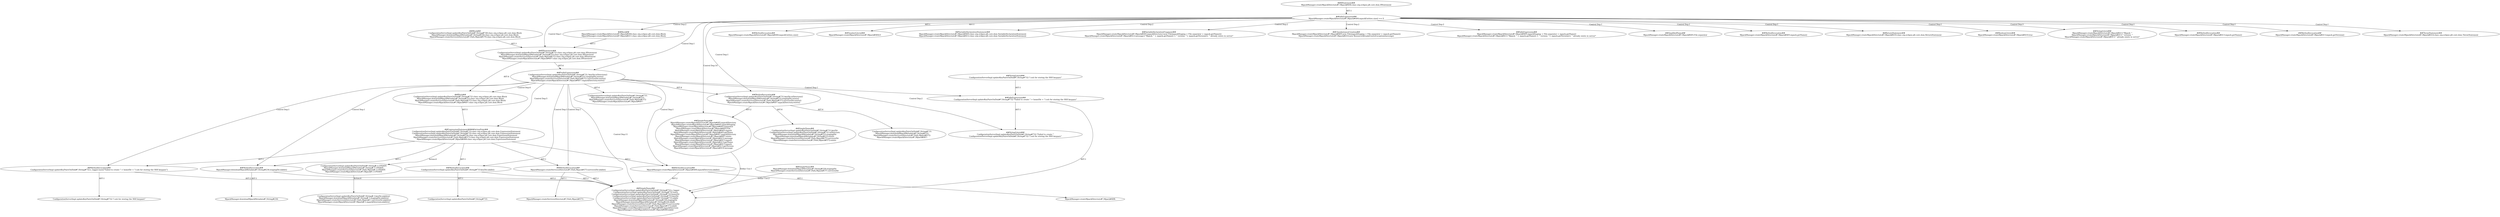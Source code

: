 digraph "Pattern" {
0 [label="##ExpressionStatement####ActionPoint##\nConfigurationServerImpl.updateKeyPairsOnDisk#?,String#733:class org.eclipse.jdt.core.dom.ExpressionStatement\nConfigurationServerImpl.updateKeyPairsOnDisk#?,String#732:class org.eclipse.jdt.core.dom.ExpressionStatement\nMpackManager.downloadMpackMetadata#?,String#234:class org.eclipse.jdt.core.dom.ExpressionStatement\nMpackManager.createServicesDirectory#?,Path,Mpack#373:class org.eclipse.jdt.core.dom.ExpressionStatement\nMpackManager.createMpackDirectory#?,Mpack#408:class org.eclipse.jdt.core.dom.ExpressionStatement" shape=ellipse]
1 [label="##PrefixExpression##\nConfigurationServerImpl.updateKeyPairsOnDisk#?,String#731:!keyDir.isDirectory()\nMpackManager.downloadMpackMetadata#?,String#233:!stagingDir.exists()\nMpackManager.createServicesDirectory#?,Path,Mpack#372:!servicesDir.exists()\nMpackManager.createMpackDirectory#?,Mpack#407:!mpackDirectory.exists()" shape=ellipse]
2 [label="##Block##\nConfigurationServerImpl.updateKeyPairsOnDisk#?,String#731:class org.eclipse.jdt.core.dom.Block\nMpackManager.downloadMpackMetadata#?,String#233:class org.eclipse.jdt.core.dom.Block\nMpackManager.createServicesDirectory#?,Path,Mpack#372:class org.eclipse.jdt.core.dom.Block\nMpackManager.createMpackDirectory#?,Mpack#407:class org.eclipse.jdt.core.dom.Block" shape=ellipse]
3 [label="##MethodInvocation##\nConfigurationServerImpl.updateKeyPairsOnDisk#?,String#733:keyDir.mkdir()" shape=ellipse]
4 [label="ConfigurationServerImpl.updateKeyPairsOnDisk#?,String#-1:UPDATE\nMpackManager.downloadMpackMetadata#?,String#-1:UPDATE\nMpackManager.createServicesDirectory#?,Path,Mpack#-1:UPDATE\nMpackManager.createMpackDirectory#?,Mpack#-1:UPDATE" shape=ellipse]
5 [label="##IfStatement##\nConfigurationServerImpl.updateKeyPairsOnDisk#?,String#731:class org.eclipse.jdt.core.dom.IfStatement\nMpackManager.downloadMpackMetadata#?,String#233:class org.eclipse.jdt.core.dom.IfStatement\nMpackManager.createServicesDirectory#?,Path,Mpack#372:class org.eclipse.jdt.core.dom.IfStatement\nMpackManager.createMpackDirectory#?,Mpack#407:class org.eclipse.jdt.core.dom.IfStatement" shape=ellipse]
6 [label="##MethodInvocation##\nConfigurationServerImpl.updateKeyPairsOnDisk#?,String#731:keyDir.isDirectory()\nMpackManager.downloadMpackMetadata#?,String#233:stagingDir.exists()\nMpackManager.createServicesDirectory#?,Path,Mpack#372:servicesDir.exists()\nMpackManager.createMpackDirectory#?,Mpack#407:mpackDirectory.exists()" shape=ellipse]
7 [label="ConfigurationServerImpl.updateKeyPairsOnDisk#?,String#731:\nMpackManager.downloadMpackMetadata#?,String#233:\nMpackManager.createServicesDirectory#?,Path,Mpack#372:\nMpackManager.createMpackDirectory#?,Mpack#407:" shape=ellipse]
8 [label="##MethodInvocation##\nConfigurationServerImpl.updateKeyPairsOnDisk#?,String#732:s_logger.warn(\"Failed to create \" + homeDir + \"/.ssh for storing the SSH keypars\")" shape=ellipse]
9 [label="##SimpleName##\nConfigurationServerImpl.updateKeyPairsOnDisk#?,String#732:s_logger\nConfigurationServerImpl.updateKeyPairsOnDisk#?,String#732:warn\nConfigurationServerImpl.updateKeyPairsOnDisk#?,String#732:homeDir\nConfigurationServerImpl.updateKeyPairsOnDisk#?,String#733:keyDir\nConfigurationServerImpl.updateKeyPairsOnDisk#?,String#733:mkdir\nMpackManager.downloadMpackMetadata#?,String#234:stagingDir\nMpackManager.downloadMpackMetadata#?,String#234:mkdir\nMpackManager.createServicesDirectory#?,Path,Mpack#373:servicesDir\nMpackManager.createServicesDirectory#?,Path,Mpack#373:mkdir\nMpackManager.createMpackDirectory#?,Mpack#408:mpackDirectory\nMpackManager.createMpackDirectory#?,Mpack#408:mkdir" shape=ellipse]
10 [label="##InfixExpression##\nConfigurationServerImpl.updateKeyPairsOnDisk#?,String#732:\"Failed to create \" + homeDir + \"/.ssh for storing the SSH keypars\"" shape=ellipse]
11 [label="##StringLiteral##\nConfigurationServerImpl.updateKeyPairsOnDisk#?,String#732:\"Failed to create \"\nConfigurationServerImpl.updateKeyPairsOnDisk#?,String#732:\"/.ssh for storing the SSH keypars\"" shape=ellipse]
12 [label="##Block##\nConfigurationServerImpl.updateKeyPairsOnDisk#?,String#728:class org.eclipse.jdt.core.dom.Block\nMpackManager.downloadMpackMetadata#?,String#226:class org.eclipse.jdt.core.dom.Block\nMpackManager.createServicesDirectory#?,Path,Mpack#370:class org.eclipse.jdt.core.dom.Block" shape=ellipse]
13 [label="##SimpleName##\nConfigurationServerImpl.updateKeyPairsOnDisk#?,String#731:keyDir\nConfigurationServerImpl.updateKeyPairsOnDisk#?,String#731:isDirectory\nMpackManager.downloadMpackMetadata#?,String#233:stagingDir\nMpackManager.downloadMpackMetadata#?,String#233:exists\nMpackManager.createServicesDirectory#?,Path,Mpack#372:servicesDir\nMpackManager.createServicesDirectory#?,Path,Mpack#372:exists" shape=ellipse]
14 [label="ConfigurationServerImpl.updateKeyPairsOnDisk#?,String#731:\nMpackManager.downloadMpackMetadata#?,String#233:\nMpackManager.createServicesDirectory#?,Path,Mpack#372:\nMpackManager.createMpackDirectory#?,Mpack#407:" shape=ellipse]
15 [label="ConfigurationServerImpl.updateKeyPairsOnDisk#?,String#732:\"/.ssh for storing the SSH keypars\"" shape=ellipse]
16 [label="##StringLiteral##\nConfigurationServerImpl.updateKeyPairsOnDisk#?,String#732:\"/.ssh for storing the SSH keypars\"" shape=ellipse]
17 [label="ConfigurationServerImpl.updateKeyPairsOnDisk#?,String#733:" shape=ellipse]
18 [label="ConfigurationServerImpl.updateKeyPairsOnDisk#?,String#-1:keyDir.mkdirs()\nMpackManager.downloadMpackMetadata#?,String#-1:stagingDir.mkdirs()\nMpackManager.createServicesDirectory#?,Path,Mpack#-1:servicesDir.mkdirs()\nMpackManager.createMpackDirectory#?,Mpack#-1:mpackDirectory.mkdirs()" shape=ellipse]
19 [label="##MethodInvocation##\nMpackManager.downloadMpackMetadata#?,String#234:stagingDir.mkdir()" shape=ellipse]
20 [label="##SimpleName##\nMpackManager.downloadMpackMetadata#?,String#228:stagingDir\nMpackManager.createServicesDirectory#?,Path,Mpack#371:servicesDir" shape=ellipse]
21 [label="MpackManager.downloadMpackMetadata#?,String#234:" shape=ellipse]
22 [label="##MethodInvocation##\nMpackManager.createServicesDirectory#?,Path,Mpack#373:servicesDir.mkdir()" shape=ellipse]
23 [label="MpackManager.createServicesDirectory#?,Path,Mpack#373:" shape=ellipse]
24 [label="##MethodInvocation##\nMpackManager.createMpackDirectory#?,Mpack#408:mpackDirectory.mkdir()" shape=ellipse]
25 [label="##InfixExpression##\nMpackManager.createMpackDirectory#?,Mpack#404:mpackEntities.size() == 0" shape=ellipse]
26 [label="##IfStatement##\nMpackManager.createMpackDirectory#?,Mpack#404:class org.eclipse.jdt.core.dom.IfStatement" shape=ellipse]
27 [label="##MethodInvocation##\nMpackManager.createMpackDirectory#?,Mpack#404:mpackEntities.size()" shape=ellipse]
28 [label="##NumberLiteral##\nMpackManager.createMpackDirectory#?,Mpack#404:0" shape=ellipse]
29 [label="##Block##\nMpackManager.createMpackDirectory#?,Mpack#404:class org.eclipse.jdt.core.dom.Block\nMpackManager.createMpackDirectory#?,Mpack#411:class org.eclipse.jdt.core.dom.Block" shape=ellipse]
30 [label="##VariableDeclarationStatement##\nMpackManager.createMpackDirectory#?,Mpack#405:class org.eclipse.jdt.core.dom.VariableDeclarationStatement\nMpackManager.createMpackDirectory#?,Mpack#412:class org.eclipse.jdt.core.dom.VariableDeclarationStatement" shape=ellipse]
31 [label="##VariableDeclarationFragment##\nMpackManager.createMpackDirectory#?,Mpack#405:mpackDirectory=new File(mpackStaging + File.separator + mpack.getName())\nMpackManager.createMpackDirectory#?,Mpack#412:message=\"Mpack: \" + mpack.getName() + \" version: \"+ mpack.getVersion()+ \" already exists in server\"" shape=ellipse]
32 [label="##SimpleName##\nMpackManager.createMpackDirectory#?,Mpack#405:mpackDirectory\nMpackManager.createMpackDirectory#?,Mpack#405:mpackStaging\nMpackManager.createMpackDirectory#?,Mpack#405:separator\nMpackManager.createMpackDirectory#?,Mpack#405:File\nMpackManager.createMpackDirectory#?,Mpack#405:mpack\nMpackManager.createMpackDirectory#?,Mpack#405:getName\nMpackManager.createMpackDirectory#?,Mpack#407:mpackDirectory\nMpackManager.createMpackDirectory#?,Mpack#407:exists\nMpackManager.createMpackDirectory#?,Mpack#412:message\nMpackManager.createMpackDirectory#?,Mpack#413:mpack\nMpackManager.createMpackDirectory#?,Mpack#413:getName\nMpackManager.createMpackDirectory#?,Mpack#413:mpack\nMpackManager.createMpackDirectory#?,Mpack#413:getVersion\nMpackManager.createMpackDirectory#?,Mpack#414:message" shape=ellipse]
33 [label="##ClassInstanceCreation##\nMpackManager.createMpackDirectory#?,Mpack#405:new File(mpackStaging + File.separator + mpack.getName())\nMpackManager.createMpackDirectory#?,Mpack#414:new ResourceAlreadyExistsException(message)" shape=ellipse]
34 [label="##InfixExpression##\nMpackManager.createMpackDirectory#?,Mpack#405:mpackStaging + File.separator + mpack.getName()\nMpackManager.createMpackDirectory#?,Mpack#413:\"Mpack: \" + mpack.getName() + \" version: \"+ mpack.getVersion()+ \" already exists in server\"" shape=ellipse]
35 [label="##QualifiedName##\nMpackManager.createMpackDirectory#?,Mpack#405:File.separator" shape=ellipse]
36 [label="##MethodInvocation##\nMpackManager.createMpackDirectory#?,Mpack#405:mpack.getName()" shape=ellipse]
37 [label="##ReturnStatement##\nMpackManager.createMpackDirectory#?,Mpack#410:class org.eclipse.jdt.core.dom.ReturnStatement" shape=ellipse]
38 [label="##BooleanLiteral##\nMpackManager.createMpackDirectory#?,Mpack#410:true" shape=ellipse]
39 [label="##StringLiteral##\nMpackManager.createMpackDirectory#?,Mpack#413:\"Mpack: \"\nMpackManager.createMpackDirectory#?,Mpack#413:\" version: \"\nMpackManager.createMpackDirectory#?,Mpack#413:\" already exists in server\"" shape=ellipse]
40 [label="##MethodInvocation##\nMpackManager.createMpackDirectory#?,Mpack#413:mpack.getName()" shape=ellipse]
41 [label="##MethodInvocation##\nMpackManager.createMpackDirectory#?,Mpack#413:mpack.getVersion()" shape=ellipse]
42 [label="##ThrowStatement##\nMpackManager.createMpackDirectory#?,Mpack#414:class org.eclipse.jdt.core.dom.ThrowStatement" shape=ellipse]
43 [label="MpackManager.createMpackDirectory#?,Mpack#408:" shape=ellipse]
0 -> 3 [label="AST:1"];
0 -> 4 [label="Action:4"];
0 -> 8 [label="AST:1"];
0 -> 19 [label="AST:1"];
0 -> 22 [label="AST:1"];
0 -> 24 [label="AST:1"];
1 -> 0 [label="Control Dep:5"];
1 -> 6 [label="AST:4"];
1 -> 7 [label="AST:4"];
1 -> 2 [label="Control Dep:4"];
1 -> 8 [label="Control Dep:1"];
1 -> 9 [label="Control Dep:11"];
1 -> 10 [label="Control Dep:1"];
1 -> 11 [label="Control Dep:2"];
1 -> 3 [label="Control Dep:1"];
1 -> 19 [label="Control Dep:1"];
1 -> 22 [label="Control Dep:1"];
1 -> 24 [label="Control Dep:1"];
2 -> 0 [label="AST:5"];
3 -> 9 [label="AST:2"];
3 -> 17 [label="AST:1"];
4 -> 18 [label="Action:4"];
5 -> 1 [label="AST:4"];
5 -> 2 [label="AST:4"];
6 -> 13 [label="AST:6"];
6 -> 14 [label="AST:4"];
6 -> 32 [label="AST:2"];
8 -> 9 [label="AST:2"];
8 -> 15 [label="AST:1"];
10 -> 11 [label="AST:1"];
10 -> 9 [label="AST:1"];
12 -> 5 [label="AST:3"];
16 -> 10 [label="AST:1"];
19 -> 9 [label="AST:2"];
19 -> 21 [label="AST:1"];
20 -> 9 [label="Define Use:2"];
22 -> 9 [label="AST:2"];
22 -> 23 [label="AST:1"];
24 -> 9 [label="AST:2"];
24 -> 43 [label="AST:1"];
25 -> 1 [label="Control Dep:1"];
25 -> 27 [label="AST:1"];
25 -> 28 [label="AST:1"];
25 -> 29 [label="Control Dep:2"];
25 -> 30 [label="Control Dep:2"];
25 -> 31 [label="Control Dep:2"];
25 -> 32 [label="Control Dep:14"];
25 -> 33 [label="Control Dep:2"];
25 -> 34 [label="Control Dep:2"];
25 -> 35 [label="Control Dep:1"];
25 -> 36 [label="Control Dep:1"];
25 -> 5 [label="Control Dep:1"];
25 -> 6 [label="Control Dep:1"];
25 -> 37 [label="Control Dep:1"];
25 -> 38 [label="Control Dep:1"];
25 -> 39 [label="Control Dep:3"];
25 -> 40 [label="Control Dep:1"];
25 -> 41 [label="Control Dep:1"];
25 -> 42 [label="Control Dep:1"];
26 -> 25 [label="AST:1"];
29 -> 5 [label="AST:1"];
32 -> 9 [label="Define Use:1"];
}